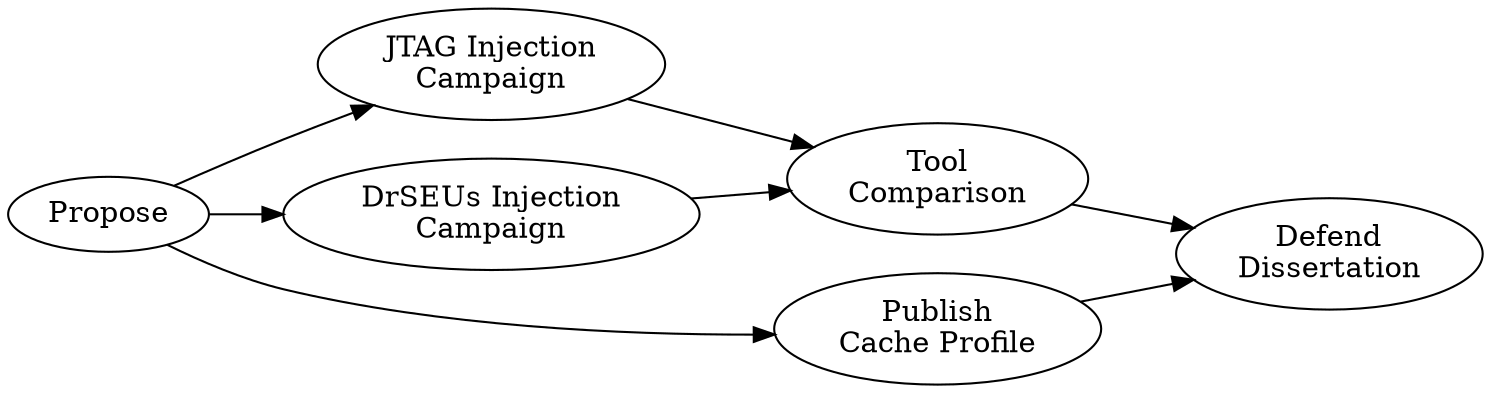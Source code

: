 digraph Plan {
	rankdir=LR;
	Propose;
	JTAG [label="JTAG Injection\nCampaign"];
	DrSEUs [label="DrSEUs Injection\nCampaign"];
	Tool [label="Tool\nComparison"];
	Publish [label="Publish\nCache Profile"];
	Defend [label="Defend\nDissertation"];

 	Propose -> JTAG;
	Propose -> DrSEUs;
	Propose -> Publish;

	JTAG -> Tool;
	DrSEUs -> Tool;

	Tool -> Defend;
	Publish -> Defend;
}
